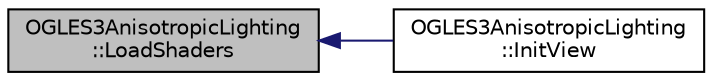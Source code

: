 digraph "OGLES3AnisotropicLighting::LoadShaders"
{
  edge [fontname="Helvetica",fontsize="10",labelfontname="Helvetica",labelfontsize="10"];
  node [fontname="Helvetica",fontsize="10",shape=record];
  rankdir="LR";
  Node1 [label="OGLES3AnisotropicLighting\l::LoadShaders",height=0.2,width=0.4,color="black", fillcolor="grey75", style="filled", fontcolor="black"];
  Node1 -> Node2 [dir="back",color="midnightblue",fontsize="10",style="solid"];
  Node2 [label="OGLES3AnisotropicLighting\l::InitView",height=0.2,width=0.4,color="black", fillcolor="white", style="filled",URL="$class_o_g_l_e_s3_anisotropic_lighting.html#a48a255b40b2b6196d2beae43366595e4"];
}
